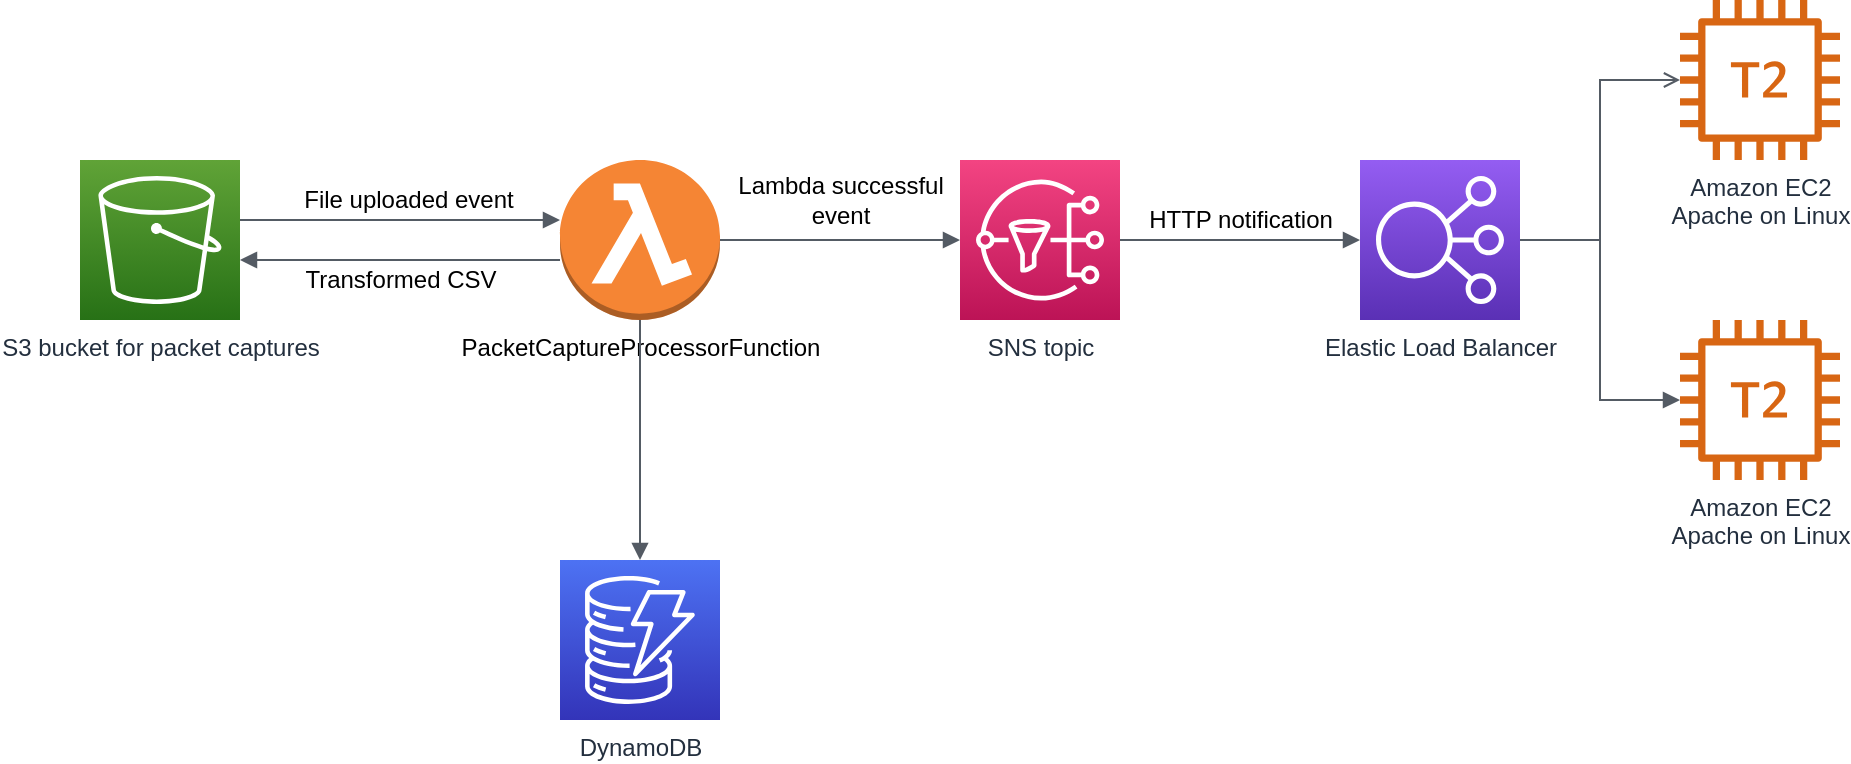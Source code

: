 <mxfile version="12.4.2" type="device" pages="1"><diagram id="AHafvpKHhXah4o8dQxzS" name="Page-1"><mxGraphModel dx="1086" dy="966" grid="1" gridSize="10" guides="1" tooltips="1" connect="1" arrows="1" fold="1" page="1" pageScale="1" pageWidth="1100" pageHeight="850" math="0" shadow="0"><root><mxCell id="0"/><mxCell id="1" parent="0"/><mxCell id="rUXlzFdhFAcs68wtfjym-1" value="PacketCaptureProcessorFunction" style="outlineConnect=0;dashed=0;verticalLabelPosition=bottom;verticalAlign=top;align=center;html=1;shape=mxgraph.aws3.lambda_function;fillColor=#F58534;gradientColor=none;" vertex="1" parent="1"><mxGeometry x="360" y="240" width="80" height="80" as="geometry"/></mxCell><mxCell id="rUXlzFdhFAcs68wtfjym-2" value="S3 bucket for packet captures" style="outlineConnect=0;fontColor=#232F3E;gradientColor=#60A337;gradientDirection=north;fillColor=#277116;strokeColor=#ffffff;dashed=0;verticalLabelPosition=bottom;verticalAlign=top;align=center;html=1;fontSize=12;fontStyle=0;aspect=fixed;shape=mxgraph.aws4.resourceIcon;resIcon=mxgraph.aws4.s3;" vertex="1" parent="1"><mxGeometry x="120" y="240" width="80" height="80" as="geometry"/></mxCell><mxCell id="rUXlzFdhFAcs68wtfjym-3" value="" style="edgeStyle=orthogonalEdgeStyle;html=1;endArrow=block;elbow=vertical;startArrow=none;endFill=1;strokeColor=#545B64;rounded=0;" edge="1" parent="1" source="rUXlzFdhFAcs68wtfjym-2" target="rUXlzFdhFAcs68wtfjym-1"><mxGeometry width="100" relative="1" as="geometry"><mxPoint x="250" y="430" as="sourcePoint"/><mxPoint x="350" y="430" as="targetPoint"/><Array as="points"><mxPoint x="320" y="270"/><mxPoint x="320" y="270"/></Array></mxGeometry></mxCell><mxCell id="rUXlzFdhFAcs68wtfjym-4" value="File uploaded event" style="text;html=1;align=center;verticalAlign=middle;resizable=0;points=[];;labelBackgroundColor=#ffffff;" vertex="1" connectable="0" parent="rUXlzFdhFAcs68wtfjym-3"><mxGeometry x="0.2" y="-5" relative="1" as="geometry"><mxPoint x="-12" y="-15" as="offset"/></mxGeometry></mxCell><mxCell id="rUXlzFdhFAcs68wtfjym-5" value="" style="edgeStyle=orthogonalEdgeStyle;html=1;endArrow=none;elbow=vertical;startArrow=block;startFill=1;strokeColor=#545B64;rounded=0;" edge="1" parent="1" source="rUXlzFdhFAcs68wtfjym-2" target="rUXlzFdhFAcs68wtfjym-1"><mxGeometry width="100" relative="1" as="geometry"><mxPoint x="330" y="470" as="sourcePoint"/><mxPoint x="430" y="470" as="targetPoint"/><Array as="points"><mxPoint x="300" y="290"/><mxPoint x="300" y="290"/></Array></mxGeometry></mxCell><mxCell id="rUXlzFdhFAcs68wtfjym-6" value="Transformed CSV" style="text;html=1;align=center;verticalAlign=middle;resizable=0;points=[];;labelBackgroundColor=#ffffff;" vertex="1" connectable="0" parent="rUXlzFdhFAcs68wtfjym-5"><mxGeometry x="0.25" y="-1" relative="1" as="geometry"><mxPoint x="-20" y="9" as="offset"/></mxGeometry></mxCell><mxCell id="rUXlzFdhFAcs68wtfjym-7" value="SNS topic" style="outlineConnect=0;fontColor=#232F3E;gradientColor=#F34482;gradientDirection=north;fillColor=#BC1356;strokeColor=#ffffff;dashed=0;verticalLabelPosition=bottom;verticalAlign=top;align=center;html=1;fontSize=12;fontStyle=0;aspect=fixed;shape=mxgraph.aws4.resourceIcon;resIcon=mxgraph.aws4.sns;" vertex="1" parent="1"><mxGeometry x="560" y="240" width="80" height="80" as="geometry"/></mxCell><mxCell id="rUXlzFdhFAcs68wtfjym-8" value="Elastic Load Balancer" style="outlineConnect=0;fontColor=#232F3E;gradientColor=#945DF2;gradientDirection=north;fillColor=#5A30B5;strokeColor=#ffffff;dashed=0;verticalLabelPosition=bottom;verticalAlign=top;align=center;html=1;fontSize=12;fontStyle=0;aspect=fixed;shape=mxgraph.aws4.resourceIcon;resIcon=mxgraph.aws4.elastic_load_balancing;" vertex="1" parent="1"><mxGeometry x="760" y="240" width="80" height="80" as="geometry"/></mxCell><mxCell id="rUXlzFdhFAcs68wtfjym-9" value="Amazon EC2&lt;br&gt;Apache on Linux" style="outlineConnect=0;fontColor=#232F3E;gradientColor=none;fillColor=#D86613;strokeColor=none;dashed=0;verticalLabelPosition=bottom;verticalAlign=top;align=center;html=1;fontSize=12;fontStyle=0;aspect=fixed;pointerEvents=1;shape=mxgraph.aws4.t2_instance;" vertex="1" parent="1"><mxGeometry x="920" y="160" width="80" height="80" as="geometry"/></mxCell><mxCell id="rUXlzFdhFAcs68wtfjym-10" value="Amazon EC2&lt;br&gt;Apache on Linux" style="outlineConnect=0;fontColor=#232F3E;gradientColor=none;fillColor=#D86613;strokeColor=none;dashed=0;verticalLabelPosition=bottom;verticalAlign=top;align=center;html=1;fontSize=12;fontStyle=0;aspect=fixed;pointerEvents=1;shape=mxgraph.aws4.t2_instance;" vertex="1" parent="1"><mxGeometry x="920" y="320" width="80" height="80" as="geometry"/></mxCell><mxCell id="rUXlzFdhFAcs68wtfjym-11" value="" style="edgeStyle=orthogonalEdgeStyle;html=1;endArrow=block;elbow=vertical;startArrow=none;endFill=1;strokeColor=#545B64;rounded=0;" edge="1" parent="1" source="rUXlzFdhFAcs68wtfjym-1" target="rUXlzFdhFAcs68wtfjym-7"><mxGeometry width="100" relative="1" as="geometry"><mxPoint x="610" y="430" as="sourcePoint"/><mxPoint x="710" y="430" as="targetPoint"/></mxGeometry></mxCell><mxCell id="rUXlzFdhFAcs68wtfjym-13" value="Lambda successful&lt;br&gt;event" style="text;html=1;align=center;verticalAlign=middle;resizable=0;points=[];;labelBackgroundColor=#ffffff;" vertex="1" connectable="0" parent="rUXlzFdhFAcs68wtfjym-11"><mxGeometry x="0.233" relative="1" as="geometry"><mxPoint x="-14" y="-20" as="offset"/></mxGeometry></mxCell><mxCell id="rUXlzFdhFAcs68wtfjym-12" value="" style="edgeStyle=orthogonalEdgeStyle;html=1;endArrow=block;elbow=vertical;startArrow=none;endFill=1;strokeColor=#545B64;rounded=0;" edge="1" parent="1" source="rUXlzFdhFAcs68wtfjym-7" target="rUXlzFdhFAcs68wtfjym-8"><mxGeometry width="100" relative="1" as="geometry"><mxPoint x="600" y="420" as="sourcePoint"/><mxPoint x="700" y="420" as="targetPoint"/></mxGeometry></mxCell><mxCell id="rUXlzFdhFAcs68wtfjym-16" value="HTTP notification" style="text;html=1;align=center;verticalAlign=middle;resizable=0;points=[];;labelBackgroundColor=#ffffff;" vertex="1" connectable="0" parent="rUXlzFdhFAcs68wtfjym-12"><mxGeometry x="-0.25" relative="1" as="geometry"><mxPoint x="15" y="-10" as="offset"/></mxGeometry></mxCell><mxCell id="rUXlzFdhFAcs68wtfjym-14" value="" style="edgeStyle=orthogonalEdgeStyle;html=1;endArrow=open;elbow=vertical;startArrow=none;endFill=0;strokeColor=#545B64;rounded=0;" edge="1" parent="1" source="rUXlzFdhFAcs68wtfjym-8" target="rUXlzFdhFAcs68wtfjym-9"><mxGeometry width="100" relative="1" as="geometry"><mxPoint x="680" y="440" as="sourcePoint"/><mxPoint x="780" y="440" as="targetPoint"/></mxGeometry></mxCell><mxCell id="rUXlzFdhFAcs68wtfjym-15" value="" style="edgeStyle=orthogonalEdgeStyle;html=1;endArrow=block;elbow=vertical;startArrow=none;endFill=1;strokeColor=#545B64;rounded=0;" edge="1" parent="1" source="rUXlzFdhFAcs68wtfjym-8" target="rUXlzFdhFAcs68wtfjym-10"><mxGeometry width="100" relative="1" as="geometry"><mxPoint x="860" y="460" as="sourcePoint"/><mxPoint x="960" y="460" as="targetPoint"/></mxGeometry></mxCell><mxCell id="rUXlzFdhFAcs68wtfjym-17" value="DynamoDB" style="outlineConnect=0;fontColor=#232F3E;gradientColor=#4D72F3;gradientDirection=north;fillColor=#3334B9;strokeColor=#ffffff;dashed=0;verticalLabelPosition=bottom;verticalAlign=top;align=center;html=1;fontSize=12;fontStyle=0;aspect=fixed;shape=mxgraph.aws4.resourceIcon;resIcon=mxgraph.aws4.dynamodb;" vertex="1" parent="1"><mxGeometry x="360" y="440" width="80" height="80" as="geometry"/></mxCell><mxCell id="rUXlzFdhFAcs68wtfjym-18" value="" style="edgeStyle=orthogonalEdgeStyle;html=1;endArrow=block;elbow=vertical;startArrow=none;endFill=1;strokeColor=#545B64;rounded=0;" edge="1" parent="1" source="rUXlzFdhFAcs68wtfjym-1" target="rUXlzFdhFAcs68wtfjym-17"><mxGeometry width="100" relative="1" as="geometry"><mxPoint x="100" y="560" as="sourcePoint"/><mxPoint x="200" y="560" as="targetPoint"/></mxGeometry></mxCell></root></mxGraphModel></diagram></mxfile>